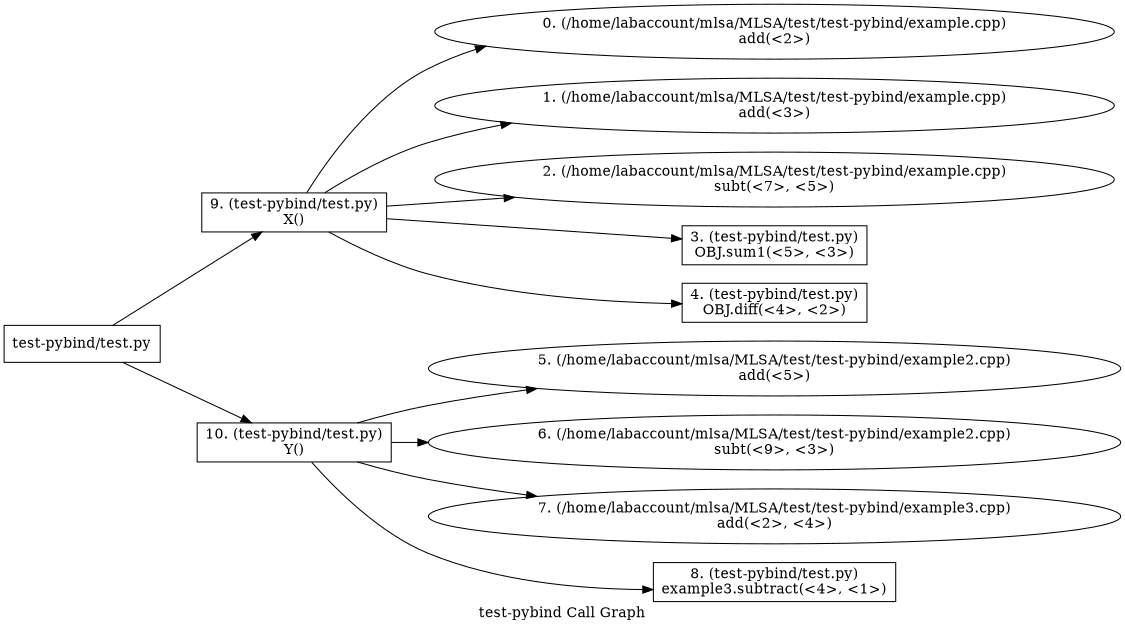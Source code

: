 digraph "test-pybind Call Graph" {
	graph [dpi=300
		rankdir=LR
		size="7.5, 10"
		label="test-pybind Call Graph"
	];

	Node0x242905392 [shape=rectangle, label="test-pybind/test.py"];
	Node0x901595627 [shape=rectangle, label="9. (test-pybind/test.py)\nX()"];
	Node0x242905392 -> Node0x901595627;
	Node0x821839517 [shape=rectangle, label="10. (test-pybind/test.py)\nY()"];
	Node0x242905392 -> Node0x821839517;
	Node0x483455356 [shape=oval, label="0. (/home/labaccount/mlsa/MLSA/test/test-pybind/example.cpp)\nadd(<2>)"];
	Node0x901595627 -> Node0x483455356;
	Node0x367037531 [shape=oval, label="1. (/home/labaccount/mlsa/MLSA/test/test-pybind/example.cpp)\nadd(<3>)"];
	Node0x901595627 -> Node0x367037531;
	Node0x643770032 [shape=oval, label="2. (/home/labaccount/mlsa/MLSA/test/test-pybind/example.cpp)\nsubt(<7>, <5>)"];
	Node0x901595627 -> Node0x643770032;
	Node0x499761598 [shape=rectangle, label="3. (test-pybind/test.py)\nOBJ.sum1(<5>, <3>)"];
	Node0x901595627 -> Node0x499761598;
	Node0x604219606 [shape=rectangle, label="4. (test-pybind/test.py)\nOBJ.diff(<4>, <2>)"];
	Node0x901595627 -> Node0x604219606;
	Node0x382742737 [shape=oval, label="5. (/home/labaccount/mlsa/MLSA/test/test-pybind/example2.cpp)\nadd(<5>)"];
	Node0x821839517 -> Node0x382742737;
	Node0x194765997 [shape=oval, label="6. (/home/labaccount/mlsa/MLSA/test/test-pybind/example2.cpp)\nsubt(<9>, <3>)"];
	Node0x821839517 -> Node0x194765997;
	Node0x590087013 [shape=oval, label="7. (/home/labaccount/mlsa/MLSA/test/test-pybind/example3.cpp)\nadd(<2>, <4>)"];
	Node0x821839517 -> Node0x590087013;
	Node0x676997206 [shape=rectangle, label="8. (test-pybind/test.py)\nexample3.subtract(<4>, <1>)"];
	Node0x821839517 -> Node0x676997206;
}